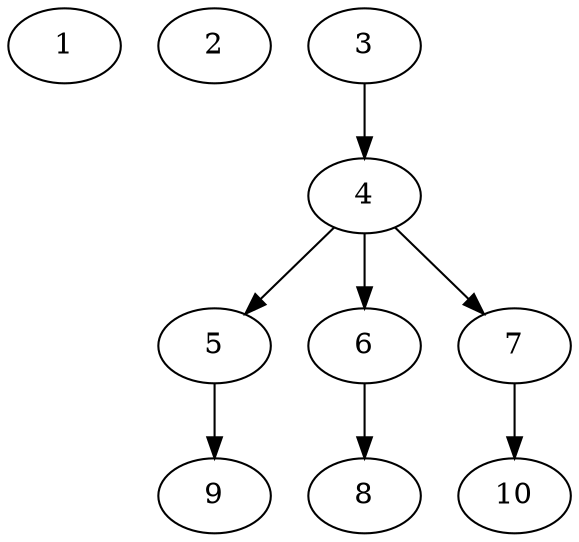 // DAG automatically generated by daggen at Tue Aug  6 16:21:19 2019
// ./daggen --dot -n 10 --ccr 0.3 --fat 0.5 --regular 0.5 --density 0.8 --mindata 5242880 --maxdata 52428800 
digraph G {
  1 [size="65897813", alpha="0.12", expect_size="19769344"] 
  2 [size="160880640", alpha="0.04", expect_size="48264192"] 
  3 [size="108503040", alpha="0.16", expect_size="32550912"] 
  3 -> 4 [size ="32550912"]
  4 [size="137082880", alpha="0.11", expect_size="41124864"] 
  4 -> 5 [size ="41124864"]
  4 -> 6 [size ="41124864"]
  4 -> 7 [size ="41124864"]
  5 [size="150210560", alpha="0.09", expect_size="45063168"] 
  5 -> 9 [size ="45063168"]
  6 [size="38601387", alpha="0.03", expect_size="11580416"] 
  6 -> 8 [size ="11580416"]
  7 [size="151610027", alpha="0.11", expect_size="45483008"] 
  7 -> 10 [size ="45483008"]
  8 [size="140765867", alpha="0.05", expect_size="42229760"] 
  9 [size="29405867", alpha="0.08", expect_size="8821760"] 
  10 [size="124149760", alpha="0.04", expect_size="37244928"] 
}
